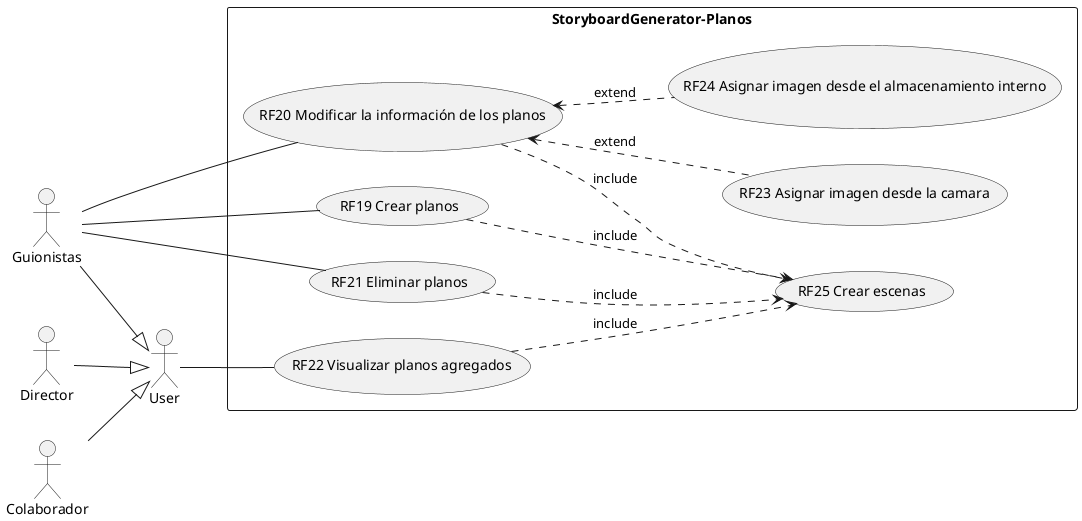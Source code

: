 @startuml StoryboarGenerator-CDS

    left to right direction
    skinparam packageStyle rectangle

    actor Director as Dr
    actor Guionistas as Gn
    actor Colaborador as Cl
    actor User as Us

    rectangle StoryboardGenerator-Planos{
        usecase "RF25 Crear escenas" as RF25
        usecase "RF19 Crear planos" as RF19
        usecase "RF20 Modificar la información de los planos" as RF20
        usecase "RF21 Eliminar planos" as RF21
        usecase "RF22 Visualizar planos agregados" as RF22
        usecase "RF23 Asignar imagen desde la camara" as RF23
        usecase "RF24 Asignar imagen desde el almacenamiento interno" as RF24
    }

    Dr -down-|> Us
    Gn -down-|> Us
    Cl -down-|> Us
    Gn -- RF19
    Gn -- RF20
    Gn -- RF21
    Us -- RF22

    RF19 ..> RF25:include
    RF20 ..> RF25:include
    RF21 ..> RF25:include
    RF22 ..> RF25:include
    RF23 .up.> RF20:extend
    RF24 .up.> RF20:extend

@enduml